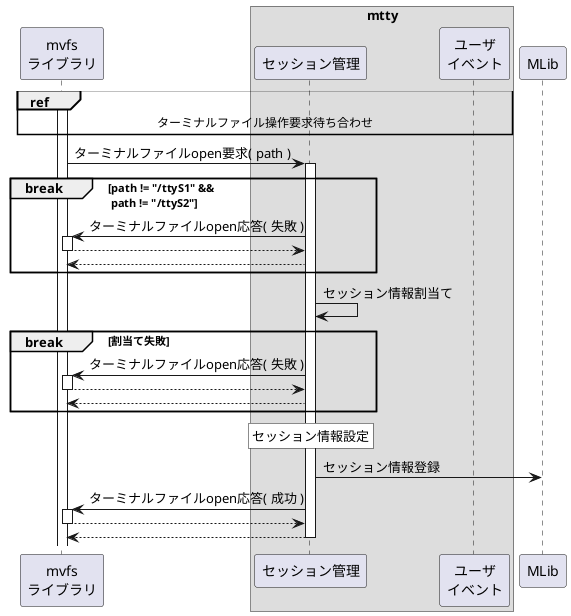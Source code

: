 @startuml

participant "mvfs\nライブラリ" as libmvfs
box "mtty"
    participant "セッション管理"   as sess
    participant "ユーザ\nイベント" as uevt
end box
participant "MLib" as mlib

activate libmvfs
ref over libmvfs, uevt
    ターミナルファイル操作要求待ち合わせ
end ref

libmvfs -> sess: ターミナルファイルopen要求( path )
activate sess

break path != "/ttyS1" &&\n path != "/ttyS2"
    libmvfs <- sess: ターミナルファイルopen応答( 失敗 )
    activate libmvfs
    libmvfs --> sess:
    deactivate libmvfs
    libmvfs <-- sess:
end break

sess -> sess: セッション情報割当て

break 割当て失敗
    libmvfs <- sess: ターミナルファイルopen応答( 失敗 )
    activate libmvfs
    libmvfs --> sess:
    deactivate libmvfs
    libmvfs <-- sess:
end break

rnote over sess #FFFFFF: セッション情報設定

sess -> mlib: セッション情報登録

libmvfs <- sess: ターミナルファイルopen応答( 成功 )
activate libmvfs
libmvfs --> sess:
deactivate libmvfs

libmvfs <-- sess:
deactivate sess

@enduml

